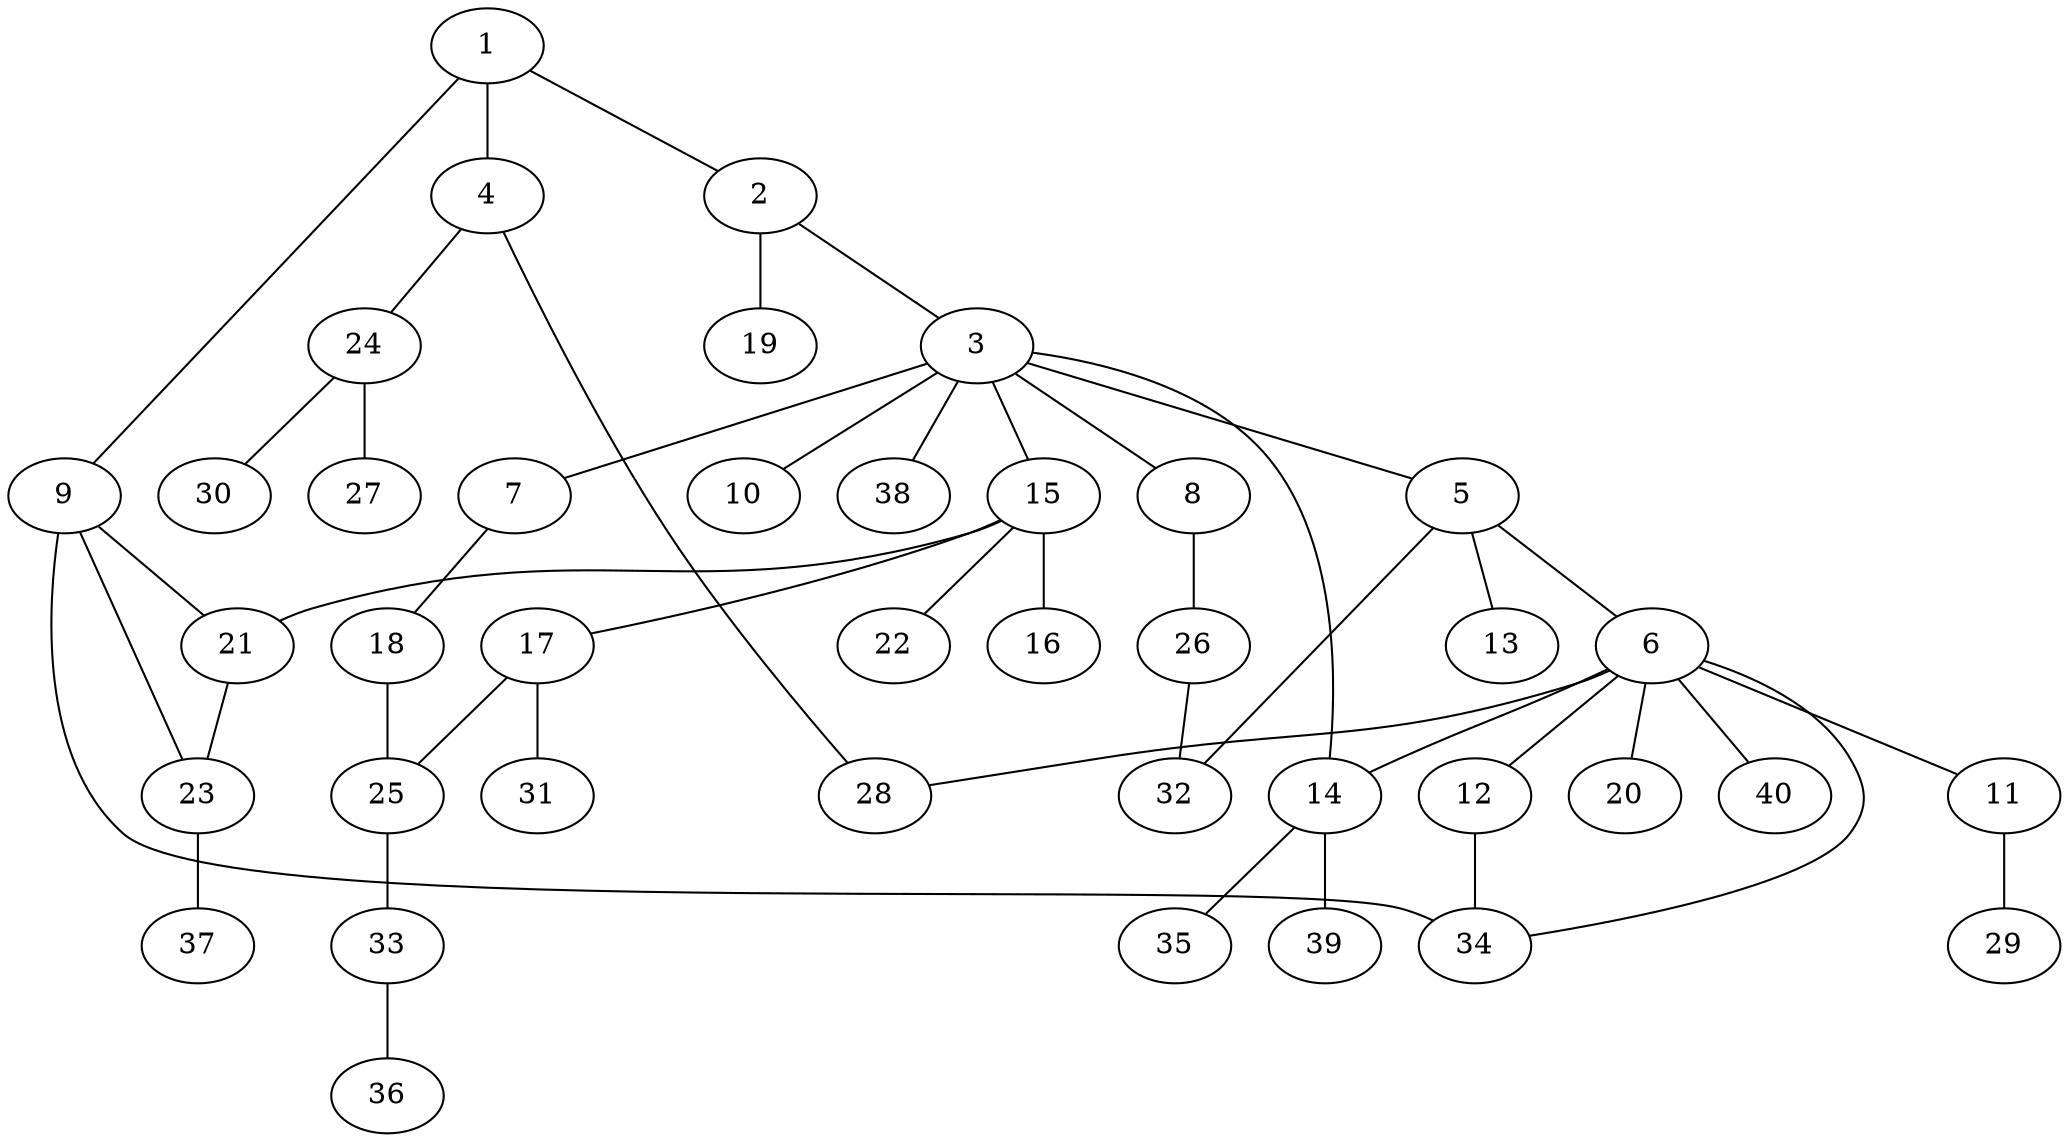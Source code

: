 graph graphname {1--2
1--4
1--9
2--3
2--19
3--5
3--7
3--8
3--10
3--14
3--15
3--38
4--24
4--28
5--6
5--13
5--32
6--11
6--12
6--14
6--20
6--28
6--34
6--40
7--18
8--26
9--21
9--23
9--34
11--29
12--34
14--35
14--39
15--16
15--17
15--21
15--22
17--25
17--31
18--25
21--23
23--37
24--27
24--30
25--33
26--32
33--36
}